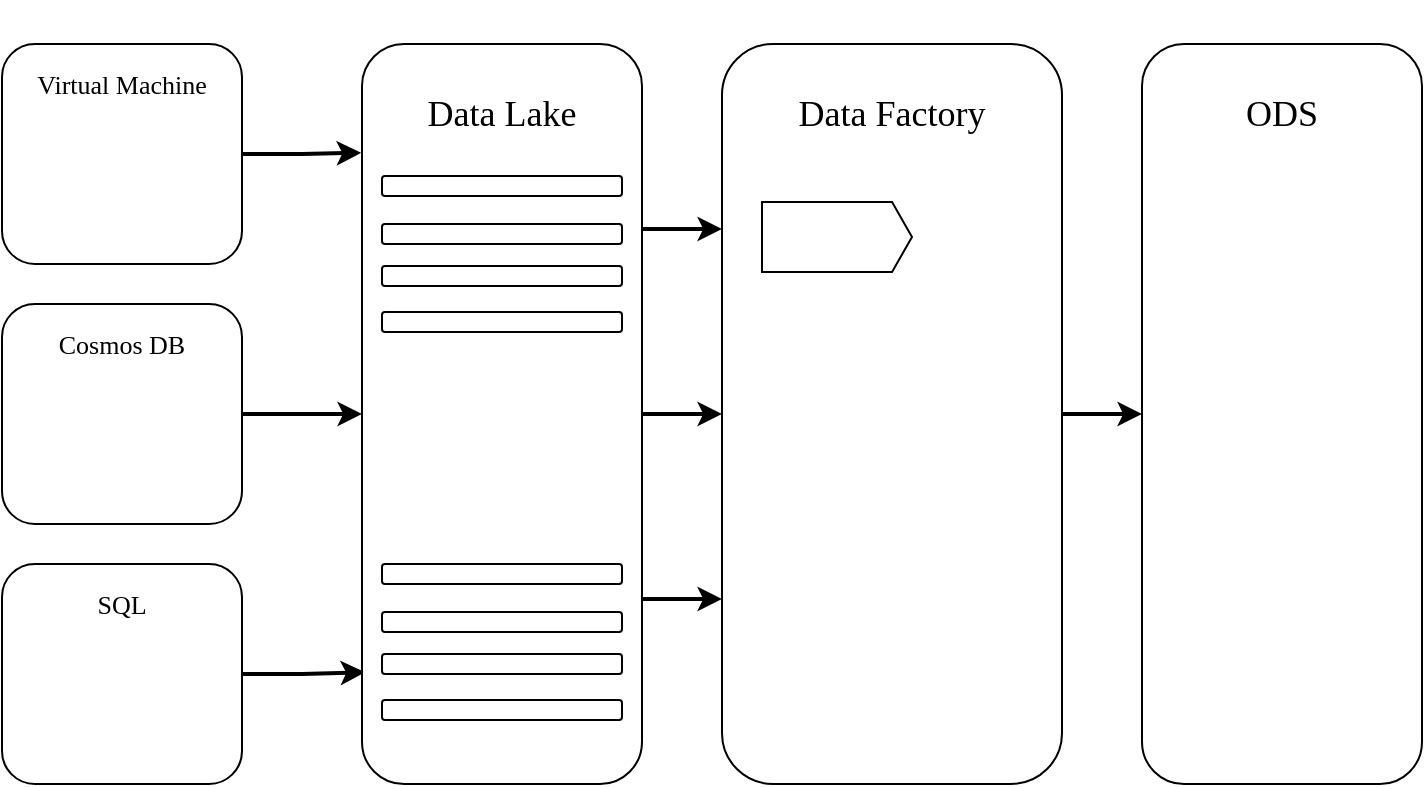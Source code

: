 <mxfile version="22.1.11" type="github">
  <diagram name="Page-1" id="jt3PBPhwUnPafhOXya_J">
    <mxGraphModel dx="909" dy="581" grid="1" gridSize="10" guides="1" tooltips="1" connect="1" arrows="1" fold="1" page="1" pageScale="1" pageWidth="850" pageHeight="1100" math="0" shadow="0">
      <root>
        <mxCell id="0" />
        <mxCell id="1" parent="0" />
        <mxCell id="L3UYxXxdt7HCs2LZCHzP-1" value="&lt;p style=&quot;line-height: 500%;&quot;&gt;&lt;font style=&quot;font-size: 13px;&quot; face=&quot;Georgia&quot;&gt;Virtual Machine&lt;/font&gt;&lt;/p&gt;" style="rounded=1;whiteSpace=wrap;html=1;align=center;spacingTop=-70;" vertex="1" parent="1">
          <mxGeometry x="100" y="190" width="120" height="110" as="geometry" />
        </mxCell>
        <mxCell id="L3UYxXxdt7HCs2LZCHzP-2" value="" style="shape=image;verticalLabelPosition=bottom;labelBackgroundColor=default;verticalAlign=top;aspect=fixed;imageAspect=0;image=https://static-00.iconduck.com/assets.00/virtual-machines-icon-512x464-nlf7gddb.png;" vertex="1" parent="1">
          <mxGeometry x="124.69" y="229" width="70.62" height="64" as="geometry" />
        </mxCell>
        <mxCell id="L3UYxXxdt7HCs2LZCHzP-8" style="edgeStyle=orthogonalEdgeStyle;rounded=0;orthogonalLoop=1;jettySize=auto;html=1;fontSize=12;horizontal=1;strokeWidth=2;entryX=0;entryY=0.5;entryDx=0;entryDy=0;" edge="1" parent="1" source="L3UYxXxdt7HCs2LZCHzP-3" target="L3UYxXxdt7HCs2LZCHzP-7">
          <mxGeometry relative="1" as="geometry">
            <mxPoint x="270" y="375" as="targetPoint" />
          </mxGeometry>
        </mxCell>
        <mxCell id="L3UYxXxdt7HCs2LZCHzP-3" value="&lt;p style=&quot;line-height: 500%;&quot;&gt;&lt;font face=&quot;Georgia&quot;&gt;&lt;span style=&quot;font-size: 13px;&quot;&gt;Cosmos DB&lt;/span&gt;&lt;/font&gt;&lt;/p&gt;" style="rounded=1;whiteSpace=wrap;html=1;align=center;spacingTop=-70;" vertex="1" parent="1">
          <mxGeometry x="100" y="320" width="120" height="110" as="geometry" />
        </mxCell>
        <mxCell id="L3UYxXxdt7HCs2LZCHzP-4" value="" style="shape=image;verticalLabelPosition=bottom;labelBackgroundColor=default;verticalAlign=top;aspect=fixed;imageAspect=0;image=https://devblogs.microsoft.com/cosmosdb/wp-content/uploads/sites/52/2019/10/FeaturedDefault.png;" vertex="1" parent="1">
          <mxGeometry x="104" y="357" width="112" height="70" as="geometry" />
        </mxCell>
        <mxCell id="L3UYxXxdt7HCs2LZCHzP-9" style="edgeStyle=orthogonalEdgeStyle;rounded=0;orthogonalLoop=1;jettySize=auto;html=1;fontSize=12;horizontal=1;strokeWidth=2;entryX=0.011;entryY=0.849;entryDx=0;entryDy=0;entryPerimeter=0;" edge="1" parent="1" source="L3UYxXxdt7HCs2LZCHzP-5" target="L3UYxXxdt7HCs2LZCHzP-7">
          <mxGeometry relative="1" as="geometry">
            <mxPoint x="270" y="505" as="targetPoint" />
          </mxGeometry>
        </mxCell>
        <mxCell id="L3UYxXxdt7HCs2LZCHzP-5" value="&lt;p style=&quot;line-height: 500%;&quot;&gt;&lt;font face=&quot;Georgia&quot;&gt;&lt;span style=&quot;font-size: 13px;&quot;&gt;SQL&lt;/span&gt;&lt;/font&gt;&lt;/p&gt;" style="rounded=1;whiteSpace=wrap;html=1;align=center;spacingTop=-70;" vertex="1" parent="1">
          <mxGeometry x="100" y="450" width="120" height="110" as="geometry" />
        </mxCell>
        <mxCell id="L3UYxXxdt7HCs2LZCHzP-6" value="" style="shape=image;verticalLabelPosition=bottom;labelBackgroundColor=default;verticalAlign=top;aspect=fixed;imageAspect=0;image=https://static-00.iconduck.com/assets.00/sql-database-sql-azure-icon-1955x2048-4pmty46t.png;" vertex="1" parent="1">
          <mxGeometry x="127.34" y="485.61" width="65.31" height="68.39" as="geometry" />
        </mxCell>
        <mxCell id="L3UYxXxdt7HCs2LZCHzP-44" value="" style="edgeStyle=orthogonalEdgeStyle;rounded=0;orthogonalLoop=1;jettySize=auto;html=1;strokeWidth=2;" edge="1" parent="1" source="L3UYxXxdt7HCs2LZCHzP-7">
          <mxGeometry relative="1" as="geometry">
            <mxPoint x="460" y="375" as="targetPoint" />
          </mxGeometry>
        </mxCell>
        <mxCell id="L3UYxXxdt7HCs2LZCHzP-46" style="edgeStyle=orthogonalEdgeStyle;rounded=0;orthogonalLoop=1;jettySize=auto;html=1;exitX=1;exitY=0.75;exitDx=0;exitDy=0;entryX=0;entryY=0.75;entryDx=0;entryDy=0;strokeWidth=2;" edge="1" parent="1" source="L3UYxXxdt7HCs2LZCHzP-7">
          <mxGeometry relative="1" as="geometry">
            <mxPoint x="460" y="467.5" as="targetPoint" />
          </mxGeometry>
        </mxCell>
        <mxCell id="L3UYxXxdt7HCs2LZCHzP-47" style="edgeStyle=orthogonalEdgeStyle;rounded=0;orthogonalLoop=1;jettySize=auto;html=1;exitX=1;exitY=0.25;exitDx=0;exitDy=0;entryX=0;entryY=0.25;entryDx=0;entryDy=0;strokeWidth=2;" edge="1" parent="1" source="L3UYxXxdt7HCs2LZCHzP-7">
          <mxGeometry relative="1" as="geometry">
            <mxPoint x="460" y="282.5" as="targetPoint" />
          </mxGeometry>
        </mxCell>
        <mxCell id="L3UYxXxdt7HCs2LZCHzP-7" value="&lt;font style=&quot;font-size: 18px;&quot; face=&quot;Garamond&quot;&gt;Data Lake&lt;/font&gt;" style="rounded=1;whiteSpace=wrap;html=1;spacingTop=-300;" vertex="1" parent="1">
          <mxGeometry x="280" y="190" width="140" height="370" as="geometry" />
        </mxCell>
        <mxCell id="L3UYxXxdt7HCs2LZCHzP-11" value="" style="rounded=1;whiteSpace=wrap;html=1;" vertex="1" parent="1">
          <mxGeometry x="290" y="256" width="120" height="10" as="geometry" />
        </mxCell>
        <mxCell id="L3UYxXxdt7HCs2LZCHzP-13" value="" style="rounded=1;whiteSpace=wrap;html=1;" vertex="1" parent="1">
          <mxGeometry x="290" y="280" width="120" height="10" as="geometry" />
        </mxCell>
        <mxCell id="L3UYxXxdt7HCs2LZCHzP-14" value="" style="rounded=1;whiteSpace=wrap;html=1;" vertex="1" parent="1">
          <mxGeometry x="290" y="301" width="120" height="10" as="geometry" />
        </mxCell>
        <mxCell id="L3UYxXxdt7HCs2LZCHzP-15" value="" style="rounded=1;whiteSpace=wrap;html=1;" vertex="1" parent="1">
          <mxGeometry x="290" y="324" width="120" height="10" as="geometry" />
        </mxCell>
        <mxCell id="L3UYxXxdt7HCs2LZCHzP-16" value="" style="rounded=1;whiteSpace=wrap;html=1;" vertex="1" parent="1">
          <mxGeometry x="290" y="450" width="120" height="10" as="geometry" />
        </mxCell>
        <mxCell id="L3UYxXxdt7HCs2LZCHzP-17" value="" style="rounded=1;whiteSpace=wrap;html=1;" vertex="1" parent="1">
          <mxGeometry x="290" y="474" width="120" height="10" as="geometry" />
        </mxCell>
        <mxCell id="L3UYxXxdt7HCs2LZCHzP-18" value="" style="rounded=1;whiteSpace=wrap;html=1;" vertex="1" parent="1">
          <mxGeometry x="290" y="495" width="120" height="10" as="geometry" />
        </mxCell>
        <mxCell id="L3UYxXxdt7HCs2LZCHzP-19" value="" style="rounded=1;whiteSpace=wrap;html=1;" vertex="1" parent="1">
          <mxGeometry x="290" y="518" width="120" height="10" as="geometry" />
        </mxCell>
        <mxCell id="L3UYxXxdt7HCs2LZCHzP-41" value="" style="shape=image;verticalLabelPosition=bottom;labelBackgroundColor=default;verticalAlign=top;aspect=fixed;imageAspect=0;image=https://cdn-images-1.medium.com/max/914/1*iYJgfYgxDWBcfWjl1twsag.png;" vertex="1" parent="1">
          <mxGeometry x="275" y="353.5" width="150.48" height="79" as="geometry" />
        </mxCell>
        <mxCell id="L3UYxXxdt7HCs2LZCHzP-49" style="edgeStyle=orthogonalEdgeStyle;rounded=0;orthogonalLoop=1;jettySize=auto;html=1;exitX=1;exitY=0.5;exitDx=0;exitDy=0;entryX=-0.003;entryY=0.147;entryDx=0;entryDy=0;entryPerimeter=0;strokeWidth=2;" edge="1" parent="1" source="L3UYxXxdt7HCs2LZCHzP-1" target="L3UYxXxdt7HCs2LZCHzP-7">
          <mxGeometry relative="1" as="geometry" />
        </mxCell>
        <mxCell id="L3UYxXxdt7HCs2LZCHzP-53" value="&lt;font style=&quot;font-size: 18px;&quot; face=&quot;Garamond&quot;&gt;ODS&lt;/font&gt;" style="rounded=1;whiteSpace=wrap;html=1;spacingTop=-300;" vertex="1" parent="1">
          <mxGeometry x="670" y="190" width="140" height="370" as="geometry" />
        </mxCell>
        <mxCell id="L3UYxXxdt7HCs2LZCHzP-52" value="" style="shape=image;verticalLabelPosition=bottom;labelBackgroundColor=default;verticalAlign=top;aspect=fixed;imageAspect=0;image=https://symbols.getvecta.com/stencil_27/86_storage-blob.476c91d0b1.png;" vertex="1" parent="1">
          <mxGeometry x="700.5" y="241" width="79" height="79" as="geometry" />
        </mxCell>
        <mxCell id="L3UYxXxdt7HCs2LZCHzP-55" style="edgeStyle=orthogonalEdgeStyle;rounded=0;orthogonalLoop=1;jettySize=auto;html=1;entryX=0;entryY=0.5;entryDx=0;entryDy=0;strokeWidth=2;" edge="1" parent="1" source="L3UYxXxdt7HCs2LZCHzP-54" target="L3UYxXxdt7HCs2LZCHzP-53">
          <mxGeometry relative="1" as="geometry" />
        </mxCell>
        <mxCell id="L3UYxXxdt7HCs2LZCHzP-54" value="&lt;font style=&quot;font-size: 18px;&quot; face=&quot;Garamond&quot;&gt;Data Factory&lt;/font&gt;" style="rounded=1;whiteSpace=wrap;html=1;spacingTop=-300;" vertex="1" parent="1">
          <mxGeometry x="460" y="190" width="170" height="370" as="geometry" />
        </mxCell>
        <mxCell id="L3UYxXxdt7HCs2LZCHzP-56" value="" style="shape=offPageConnector;whiteSpace=wrap;html=1;rotation=-90;size=0.133;" vertex="1" parent="1">
          <mxGeometry x="500" y="249" width="35" height="75" as="geometry" />
        </mxCell>
      </root>
    </mxGraphModel>
  </diagram>
</mxfile>
